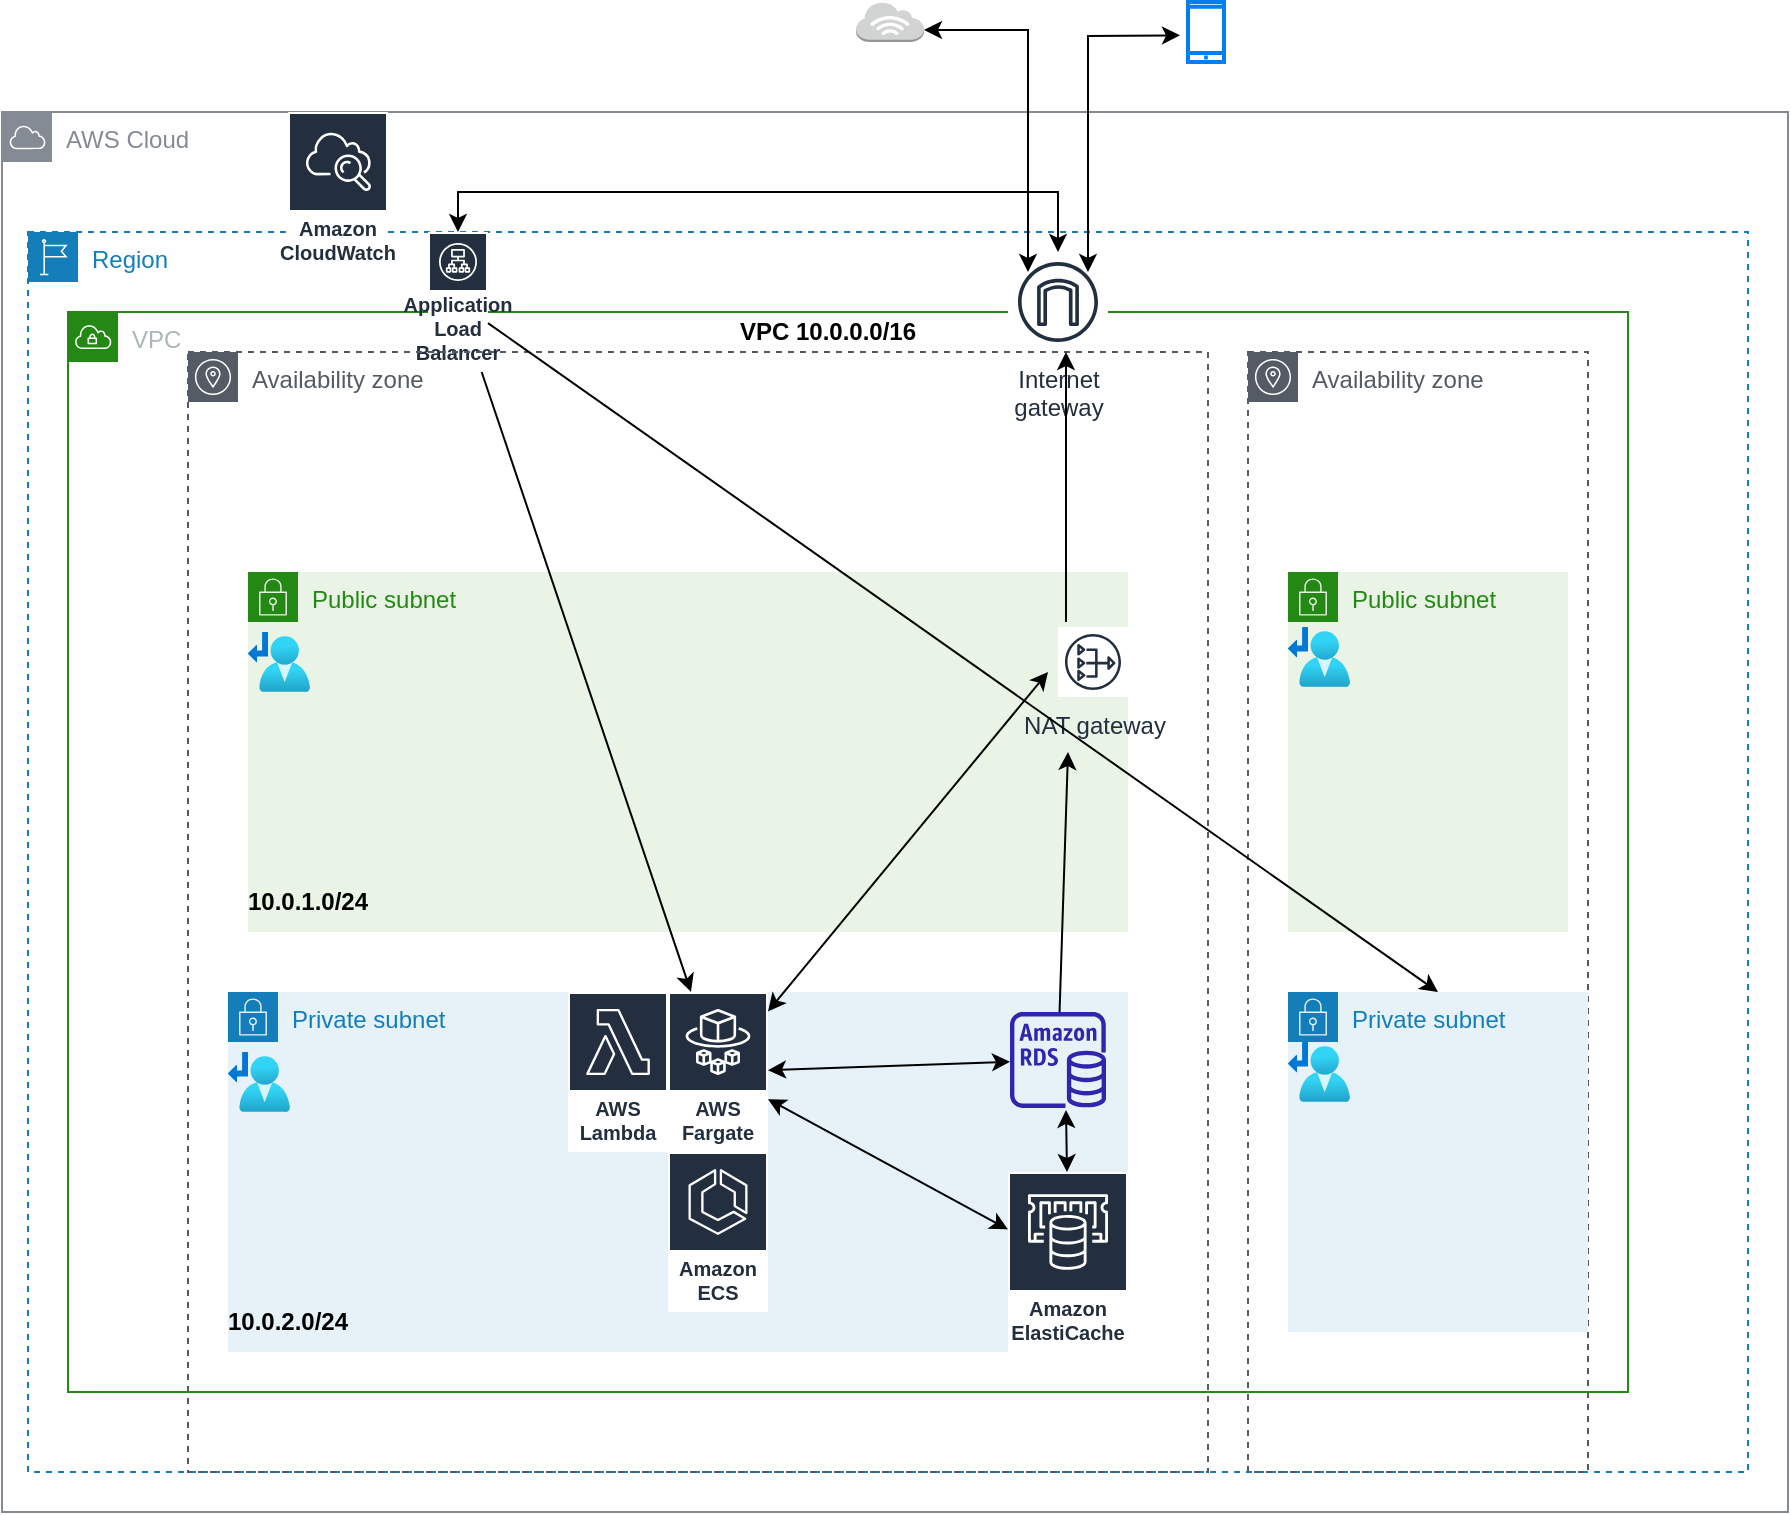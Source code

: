 <mxfile version="16.5.6" type="github">
  <diagram id="bJjdfScnOhEYDZ1nvRLR" name="Page-1">
    <mxGraphModel dx="2249" dy="1931" grid="1" gridSize="10" guides="1" tooltips="1" connect="1" arrows="1" fold="1" page="1" pageScale="1" pageWidth="827" pageHeight="1169" math="0" shadow="0">
      <root>
        <mxCell id="0" />
        <mxCell id="bB3c_y69kQhv3heVyW8m-2" parent="0" />
        <mxCell id="bB3c_y69kQhv3heVyW8m-3" value="Region" style="points=[[0,0],[0.25,0],[0.5,0],[0.75,0],[1,0],[1,0.25],[1,0.5],[1,0.75],[1,1],[0.75,1],[0.5,1],[0.25,1],[0,1],[0,0.75],[0,0.5],[0,0.25]];outlineConnect=0;gradientColor=none;html=1;whiteSpace=wrap;fontSize=12;fontStyle=0;container=1;pointerEvents=0;collapsible=0;recursiveResize=0;shape=mxgraph.aws4.group;grIcon=mxgraph.aws4.group_region;strokeColor=#147EBA;fillColor=none;verticalAlign=top;align=left;spacingLeft=30;fontColor=#147EBA;dashed=1;" parent="bB3c_y69kQhv3heVyW8m-2" vertex="1">
          <mxGeometry x="10" y="10" width="860" height="620" as="geometry" />
        </mxCell>
        <mxCell id="bB3c_y69kQhv3heVyW8m-5" value="VPC" style="points=[[0,0],[0.25,0],[0.5,0],[0.75,0],[1,0],[1,0.25],[1,0.5],[1,0.75],[1,1],[0.75,1],[0.5,1],[0.25,1],[0,1],[0,0.75],[0,0.5],[0,0.25]];outlineConnect=0;gradientColor=none;html=1;whiteSpace=wrap;fontSize=12;fontStyle=0;container=0;pointerEvents=0;collapsible=0;recursiveResize=0;shape=mxgraph.aws4.group;grIcon=mxgraph.aws4.group_vpc;strokeColor=#248814;fillColor=none;verticalAlign=top;align=left;spacingLeft=30;fontColor=#AAB7B8;dashed=0;" parent="bB3c_y69kQhv3heVyW8m-3" vertex="1">
          <mxGeometry x="20" y="40" width="780" height="540" as="geometry" />
        </mxCell>
        <UserObject label="&lt;b&gt;VPC 10.0.0.0/16&lt;/b&gt;" placeholders="1" name="Variable" id="bB3c_y69kQhv3heVyW8m-9">
          <mxCell style="text;html=1;strokeColor=none;fillColor=none;align=center;verticalAlign=middle;whiteSpace=wrap;overflow=hidden;" parent="bB3c_y69kQhv3heVyW8m-3" vertex="1">
            <mxGeometry x="345" y="40" width="110" height="20" as="geometry" />
          </mxCell>
        </UserObject>
        <mxCell id="rqBP-0w8A14e_5uNB48a-29" value="AWS Cloud" style="sketch=0;outlineConnect=0;gradientColor=none;html=1;whiteSpace=wrap;fontSize=12;fontStyle=0;shape=mxgraph.aws4.group;grIcon=mxgraph.aws4.group_aws_cloud;strokeColor=#858B94;fillColor=none;verticalAlign=top;align=left;spacingLeft=30;fontColor=#858B94;dashed=0;" parent="bB3c_y69kQhv3heVyW8m-3" vertex="1">
          <mxGeometry x="-13" y="-60" width="893" height="700" as="geometry" />
        </mxCell>
        <mxCell id="rqBP-0w8A14e_5uNB48a-33" value="Internet&#xa;gateway" style="sketch=0;outlineConnect=0;fontColor=#232F3E;gradientColor=none;strokeColor=#232F3E;fillColor=#ffffff;dashed=0;verticalLabelPosition=bottom;verticalAlign=top;align=center;html=1;fontSize=12;fontStyle=0;aspect=fixed;shape=mxgraph.aws4.resourceIcon;resIcon=mxgraph.aws4.internet_gateway;" parent="bB3c_y69kQhv3heVyW8m-3" vertex="1">
          <mxGeometry x="490" y="10" width="50" height="50" as="geometry" />
        </mxCell>
        <mxCell id="IcXUuV9AT2UmC7xQ3hC1-9" value="Application Load Balancer" style="sketch=0;outlineConnect=0;fontColor=#232F3E;gradientColor=none;strokeColor=#ffffff;fillColor=#232F3E;dashed=0;verticalLabelPosition=middle;verticalAlign=bottom;align=center;html=1;whiteSpace=wrap;fontSize=10;fontStyle=1;spacing=3;shape=mxgraph.aws4.productIcon;prIcon=mxgraph.aws4.application_load_balancer;" parent="bB3c_y69kQhv3heVyW8m-3" vertex="1">
          <mxGeometry x="200" width="30" height="70" as="geometry" />
        </mxCell>
        <mxCell id="IcXUuV9AT2UmC7xQ3hC1-13" value="" style="endArrow=classic;startArrow=classic;html=1;rounded=0;" parent="bB3c_y69kQhv3heVyW8m-3" source="IcXUuV9AT2UmC7xQ3hC1-9" edge="1">
          <mxGeometry width="50" height="50" relative="1" as="geometry">
            <mxPoint x="240" y="10" as="sourcePoint" />
            <mxPoint x="515" y="10" as="targetPoint" />
            <Array as="points">
              <mxPoint x="215" y="-20" />
              <mxPoint x="360" y="-20" />
              <mxPoint x="515" y="-20" />
            </Array>
          </mxGeometry>
        </mxCell>
        <mxCell id="bB3c_y69kQhv3heVyW8m-22" value="" style="outlineConnect=0;dashed=0;verticalLabelPosition=bottom;verticalAlign=top;align=center;html=1;shape=mxgraph.aws3.internet_3;fillColor=#D2D3D3;gradientColor=none;" parent="bB3c_y69kQhv3heVyW8m-2" vertex="1">
          <mxGeometry x="424" y="-105" width="34" height="20" as="geometry" />
        </mxCell>
        <mxCell id="vMngIz2PfXexnk4Se60b-8" value="Availability zone" style="sketch=0;outlineConnect=0;gradientColor=none;html=1;whiteSpace=wrap;fontSize=12;fontStyle=0;shape=mxgraph.aws4.group;grIcon=mxgraph.aws4.group_availability_zone;strokeColor=#545B64;fillColor=none;verticalAlign=top;align=left;spacingLeft=30;fontColor=#545B64;dashed=1;" parent="bB3c_y69kQhv3heVyW8m-2" vertex="1">
          <mxGeometry x="90" y="70" width="510" height="560" as="geometry" />
        </mxCell>
        <mxCell id="vMngIz2PfXexnk4Se60b-9" value="Availability zone" style="sketch=0;outlineConnect=0;gradientColor=none;html=1;whiteSpace=wrap;fontSize=12;fontStyle=0;shape=mxgraph.aws4.group;grIcon=mxgraph.aws4.group_availability_zone;strokeColor=#545B64;fillColor=none;verticalAlign=top;align=left;spacingLeft=30;fontColor=#545B64;dashed=1;" parent="bB3c_y69kQhv3heVyW8m-2" vertex="1">
          <mxGeometry x="620" y="70" width="170" height="560" as="geometry" />
        </mxCell>
        <mxCell id="vMngIz2PfXexnk4Se60b-11" value="Public subnet" style="points=[[0,0],[0.25,0],[0.5,0],[0.75,0],[1,0],[1,0.25],[1,0.5],[1,0.75],[1,1],[0.75,1],[0.5,1],[0.25,1],[0,1],[0,0.75],[0,0.5],[0,0.25]];outlineConnect=0;gradientColor=none;html=1;whiteSpace=wrap;fontSize=12;fontStyle=0;container=1;pointerEvents=0;collapsible=0;recursiveResize=0;shape=mxgraph.aws4.group;grIcon=mxgraph.aws4.group_security_group;grStroke=0;strokeColor=#248814;fillColor=#E9F3E6;verticalAlign=top;align=left;spacingLeft=30;fontColor=#248814;dashed=0;" parent="bB3c_y69kQhv3heVyW8m-2" vertex="1">
          <mxGeometry x="120" y="180" width="440" height="180" as="geometry" />
        </mxCell>
        <mxCell id="vMngIz2PfXexnk4Se60b-29" value="&lt;b&gt;10.0.1.0/24&lt;/b&gt;" style="text;html=1;strokeColor=none;fillColor=none;align=center;verticalAlign=middle;whiteSpace=wrap;rounded=0;" parent="vMngIz2PfXexnk4Se60b-11" vertex="1">
          <mxGeometry x="-1.11e-15" y="150" width="60" height="30" as="geometry" />
        </mxCell>
        <mxCell id="MNGYdxfxnVHck2uHR117-0" value="NAT gateway" style="sketch=0;outlineConnect=0;fontColor=#232F3E;gradientColor=none;strokeColor=#232F3E;fillColor=#ffffff;dashed=0;verticalLabelPosition=bottom;verticalAlign=top;align=center;html=1;fontSize=12;fontStyle=0;aspect=fixed;shape=mxgraph.aws4.resourceIcon;resIcon=mxgraph.aws4.nat_gateway;" parent="vMngIz2PfXexnk4Se60b-11" vertex="1">
          <mxGeometry x="405" y="27.5" width="35" height="35" as="geometry" />
        </mxCell>
        <mxCell id="vMngIz2PfXexnk4Se60b-12" value="Private subnet" style="points=[[0,0],[0.25,0],[0.5,0],[0.75,0],[1,0],[1,0.25],[1,0.5],[1,0.75],[1,1],[0.75,1],[0.5,1],[0.25,1],[0,1],[0,0.75],[0,0.5],[0,0.25]];outlineConnect=0;gradientColor=none;html=1;whiteSpace=wrap;fontSize=12;fontStyle=0;container=1;pointerEvents=0;collapsible=0;recursiveResize=0;shape=mxgraph.aws4.group;grIcon=mxgraph.aws4.group_security_group;grStroke=0;strokeColor=#147EBA;fillColor=#E6F2F8;verticalAlign=top;align=left;spacingLeft=30;fontColor=#147EBA;dashed=0;" parent="bB3c_y69kQhv3heVyW8m-2" vertex="1">
          <mxGeometry x="110" y="390" width="450" height="180" as="geometry" />
        </mxCell>
        <mxCell id="vMngIz2PfXexnk4Se60b-30" value="&lt;b&gt;10.0.2.0/24&lt;/b&gt;" style="text;html=1;strokeColor=none;fillColor=none;align=center;verticalAlign=middle;whiteSpace=wrap;rounded=0;" parent="vMngIz2PfXexnk4Se60b-12" vertex="1">
          <mxGeometry y="150" width="60" height="30" as="geometry" />
        </mxCell>
        <mxCell id="rqBP-0w8A14e_5uNB48a-16" value="" style="endArrow=classic;startArrow=classic;html=1;rounded=0;exitX=0.5;exitY=0;exitDx=0;exitDy=0;exitPerimeter=0;entryX=0.5;entryY=1;entryDx=0;entryDy=0;entryPerimeter=0;" parent="vMngIz2PfXexnk4Se60b-12" edge="1">
          <mxGeometry width="50" height="50" relative="1" as="geometry">
            <mxPoint x="419.5" y="90" as="sourcePoint" />
            <mxPoint x="419" y="59" as="targetPoint" />
          </mxGeometry>
        </mxCell>
        <mxCell id="rqBP-0w8A14e_5uNB48a-34" value="Amazon ECS" style="sketch=0;outlineConnect=0;fontColor=#232F3E;gradientColor=none;strokeColor=#ffffff;fillColor=#232F3E;dashed=0;verticalLabelPosition=middle;verticalAlign=bottom;align=center;html=1;whiteSpace=wrap;fontSize=10;fontStyle=1;spacing=3;shape=mxgraph.aws4.productIcon;prIcon=mxgraph.aws4.ecs;" parent="vMngIz2PfXexnk4Se60b-12" vertex="1">
          <mxGeometry x="220" y="80" width="50" height="80" as="geometry" />
        </mxCell>
        <mxCell id="rqBP-0w8A14e_5uNB48a-32" value="AWS Lambda" style="sketch=0;outlineConnect=0;fontColor=#232F3E;gradientColor=none;strokeColor=#ffffff;fillColor=#232F3E;dashed=0;verticalLabelPosition=middle;verticalAlign=bottom;align=center;html=1;whiteSpace=wrap;fontSize=10;fontStyle=1;spacing=3;shape=mxgraph.aws4.productIcon;prIcon=mxgraph.aws4.lambda;" parent="vMngIz2PfXexnk4Se60b-12" vertex="1">
          <mxGeometry x="170" width="50" height="80" as="geometry" />
        </mxCell>
        <object label="" local="10.0.0.0/16" internet_gatway="0.0.0.0/0" id="vMngIz2PfXexnk4Se60b-22">
          <mxCell style="aspect=fixed;html=1;points=[];align=center;image;fontSize=12;image=img/lib/azure2/networking/Route_Tables.svg;" parent="bB3c_y69kQhv3heVyW8m-2" vertex="1">
            <mxGeometry x="120" y="210" width="30.97" height="30" as="geometry" />
          </mxCell>
        </object>
        <object label="" local="10.0.0.0/16" NAT_gateway="0.0.0.0/0" id="vMngIz2PfXexnk4Se60b-34">
          <mxCell style="aspect=fixed;html=1;points=[];align=center;image;fontSize=12;image=img/lib/azure2/networking/Route_Tables.svg;" parent="bB3c_y69kQhv3heVyW8m-2" vertex="1">
            <mxGeometry x="110" y="420" width="30.97" height="30" as="geometry" />
          </mxCell>
        </object>
        <mxCell id="rqBP-0w8A14e_5uNB48a-8" value="" style="endArrow=classic;html=1;rounded=0;exitX=0.5;exitY=0;exitDx=0;exitDy=0;exitPerimeter=0;entryX=0.5;entryY=1;entryDx=0;entryDy=0;entryPerimeter=0;" parent="bB3c_y69kQhv3heVyW8m-2" edge="1">
          <mxGeometry width="50" height="50" relative="1" as="geometry">
            <mxPoint x="529" y="205" as="sourcePoint" />
            <mxPoint x="529" y="70" as="targetPoint" />
          </mxGeometry>
        </mxCell>
        <mxCell id="rqBP-0w8A14e_5uNB48a-25" value="" style="html=1;verticalLabelPosition=bottom;align=center;labelBackgroundColor=#ffffff;verticalAlign=top;strokeWidth=2;strokeColor=#0080F0;shadow=0;dashed=0;shape=mxgraph.ios7.icons.smartphone;" parent="bB3c_y69kQhv3heVyW8m-2" vertex="1">
          <mxGeometry x="590" y="-105" width="18" height="30" as="geometry" />
        </mxCell>
        <mxCell id="rqBP-0w8A14e_5uNB48a-30" value="" style="sketch=0;outlineConnect=0;fontColor=#232F3E;gradientColor=none;fillColor=#2E27AD;strokeColor=none;dashed=0;verticalLabelPosition=bottom;verticalAlign=top;align=center;html=1;fontSize=12;fontStyle=0;aspect=fixed;pointerEvents=1;shape=mxgraph.aws4.rds_instance;" parent="bB3c_y69kQhv3heVyW8m-2" vertex="1">
          <mxGeometry x="501" y="400" width="48" height="48" as="geometry" />
        </mxCell>
        <mxCell id="rqBP-0w8A14e_5uNB48a-35" value="Amazon ElastiCache" style="sketch=0;outlineConnect=0;fontColor=#232F3E;gradientColor=none;strokeColor=#ffffff;fillColor=#232F3E;dashed=0;verticalLabelPosition=middle;verticalAlign=bottom;align=center;html=1;whiteSpace=wrap;fontSize=10;fontStyle=1;spacing=3;shape=mxgraph.aws4.productIcon;prIcon=mxgraph.aws4.elasticache;" parent="bB3c_y69kQhv3heVyW8m-2" vertex="1">
          <mxGeometry x="500" y="480" width="60" height="90" as="geometry" />
        </mxCell>
        <mxCell id="IcXUuV9AT2UmC7xQ3hC1-4" value="Amazon CloudWatch" style="sketch=0;outlineConnect=0;fontColor=#232F3E;gradientColor=none;strokeColor=#ffffff;fillColor=#232F3E;dashed=0;verticalLabelPosition=middle;verticalAlign=bottom;align=center;html=1;whiteSpace=wrap;fontSize=10;fontStyle=1;spacing=3;shape=mxgraph.aws4.productIcon;prIcon=mxgraph.aws4.cloudwatch;" parent="bB3c_y69kQhv3heVyW8m-2" vertex="1">
          <mxGeometry x="140" y="-50" width="50" height="80" as="geometry" />
        </mxCell>
        <mxCell id="IcXUuV9AT2UmC7xQ3hC1-6" value="" style="endArrow=classic;startArrow=classic;html=1;rounded=0;entryX=1;entryY=0.7;entryDx=0;entryDy=0;entryPerimeter=0;" parent="bB3c_y69kQhv3heVyW8m-2" target="bB3c_y69kQhv3heVyW8m-22" edge="1">
          <mxGeometry width="50" height="50" relative="1" as="geometry">
            <mxPoint x="510" y="30" as="sourcePoint" />
            <mxPoint x="500" y="90" as="targetPoint" />
            <Array as="points">
              <mxPoint x="510" y="-91" />
            </Array>
          </mxGeometry>
        </mxCell>
        <mxCell id="IcXUuV9AT2UmC7xQ3hC1-7" value="" style="endArrow=classic;startArrow=classic;html=1;rounded=0;entryX=-0.222;entryY=0.556;entryDx=0;entryDy=0;entryPerimeter=0;" parent="bB3c_y69kQhv3heVyW8m-2" target="rqBP-0w8A14e_5uNB48a-25" edge="1">
          <mxGeometry width="50" height="50" relative="1" as="geometry">
            <mxPoint x="540" y="30" as="sourcePoint" />
            <mxPoint x="500" y="90" as="targetPoint" />
            <Array as="points">
              <mxPoint x="540" y="-88" />
            </Array>
          </mxGeometry>
        </mxCell>
        <mxCell id="D9VALRkUAMXKh0SZOkRN-1" value="AWS Fargate" style="sketch=0;outlineConnect=0;fontColor=#232F3E;gradientColor=none;strokeColor=#ffffff;fillColor=#232F3E;dashed=0;verticalLabelPosition=middle;verticalAlign=bottom;align=center;html=1;whiteSpace=wrap;fontSize=10;fontStyle=1;spacing=3;shape=mxgraph.aws4.productIcon;prIcon=mxgraph.aws4.fargate;" parent="bB3c_y69kQhv3heVyW8m-2" vertex="1">
          <mxGeometry x="330" y="390" width="50" height="80" as="geometry" />
        </mxCell>
        <mxCell id="OY6RlckYygNIQEczdXE7-1" value="" style="endArrow=classic;html=1;rounded=0;" edge="1" parent="bB3c_y69kQhv3heVyW8m-2" source="IcXUuV9AT2UmC7xQ3hC1-9" target="D9VALRkUAMXKh0SZOkRN-1">
          <mxGeometry width="50" height="50" relative="1" as="geometry">
            <mxPoint x="470" y="280" as="sourcePoint" />
            <mxPoint x="520" y="230" as="targetPoint" />
          </mxGeometry>
        </mxCell>
        <mxCell id="OY6RlckYygNIQEczdXE7-3" value="Public subnet" style="points=[[0,0],[0.25,0],[0.5,0],[0.75,0],[1,0],[1,0.25],[1,0.5],[1,0.75],[1,1],[0.75,1],[0.5,1],[0.25,1],[0,1],[0,0.75],[0,0.5],[0,0.25]];outlineConnect=0;gradientColor=none;html=1;whiteSpace=wrap;fontSize=12;fontStyle=0;container=1;pointerEvents=0;collapsible=0;recursiveResize=0;shape=mxgraph.aws4.group;grIcon=mxgraph.aws4.group_security_group;grStroke=0;strokeColor=#248814;fillColor=#E9F3E6;verticalAlign=top;align=left;spacingLeft=30;fontColor=#248814;dashed=0;" vertex="1" parent="bB3c_y69kQhv3heVyW8m-2">
          <mxGeometry x="640" y="180" width="140" height="180" as="geometry" />
        </mxCell>
        <object label="" local="10.0.0.0/16" internet_gatway="0.0.0.0/0" id="OY6RlckYygNIQEczdXE7-6">
          <mxCell style="aspect=fixed;html=1;points=[];align=center;image;fontSize=12;image=img/lib/azure2/networking/Route_Tables.svg;" vertex="1" parent="OY6RlckYygNIQEczdXE7-3">
            <mxGeometry y="27.5" width="30.97" height="30" as="geometry" />
          </mxCell>
        </object>
        <mxCell id="OY6RlckYygNIQEczdXE7-4" value="Private subnet" style="points=[[0,0],[0.25,0],[0.5,0],[0.75,0],[1,0],[1,0.25],[1,0.5],[1,0.75],[1,1],[0.75,1],[0.5,1],[0.25,1],[0,1],[0,0.75],[0,0.5],[0,0.25]];outlineConnect=0;gradientColor=none;html=1;whiteSpace=wrap;fontSize=12;fontStyle=0;container=1;pointerEvents=0;collapsible=0;recursiveResize=0;shape=mxgraph.aws4.group;grIcon=mxgraph.aws4.group_security_group;grStroke=0;strokeColor=#147EBA;fillColor=#E6F2F8;verticalAlign=top;align=left;spacingLeft=30;fontColor=#147EBA;dashed=0;" vertex="1" parent="bB3c_y69kQhv3heVyW8m-2">
          <mxGeometry x="640" y="390" width="150" height="170" as="geometry" />
        </mxCell>
        <object label="" local="10.0.0.0/16" NAT_gateway="0.0.0.0/0" id="OY6RlckYygNIQEczdXE7-7">
          <mxCell style="aspect=fixed;html=1;points=[];align=center;image;fontSize=12;image=img/lib/azure2/networking/Route_Tables.svg;" vertex="1" parent="OY6RlckYygNIQEczdXE7-4">
            <mxGeometry y="25" width="30.97" height="30" as="geometry" />
          </mxCell>
        </object>
        <mxCell id="OY6RlckYygNIQEczdXE7-5" value="" style="endArrow=classic;html=1;rounded=0;entryX=0.5;entryY=0;entryDx=0;entryDy=0;" edge="1" parent="bB3c_y69kQhv3heVyW8m-2" source="IcXUuV9AT2UmC7xQ3hC1-9" target="OY6RlckYygNIQEczdXE7-4">
          <mxGeometry width="50" height="50" relative="1" as="geometry">
            <mxPoint x="470" y="280" as="sourcePoint" />
            <mxPoint x="520" y="230" as="targetPoint" />
          </mxGeometry>
        </mxCell>
        <mxCell id="OY6RlckYygNIQEczdXE7-14" value="" style="endArrow=classic;html=1;rounded=0;" edge="1" parent="bB3c_y69kQhv3heVyW8m-2" source="rqBP-0w8A14e_5uNB48a-30">
          <mxGeometry width="50" height="50" relative="1" as="geometry">
            <mxPoint x="470" y="280" as="sourcePoint" />
            <mxPoint x="530" y="270" as="targetPoint" />
          </mxGeometry>
        </mxCell>
        <mxCell id="OY6RlckYygNIQEczdXE7-15" value="" style="endArrow=classic;startArrow=classic;html=1;rounded=0;" edge="1" parent="bB3c_y69kQhv3heVyW8m-2" source="D9VALRkUAMXKh0SZOkRN-1">
          <mxGeometry width="50" height="50" relative="1" as="geometry">
            <mxPoint x="470" y="280" as="sourcePoint" />
            <mxPoint x="520" y="230" as="targetPoint" />
          </mxGeometry>
        </mxCell>
        <mxCell id="OY6RlckYygNIQEczdXE7-18" value="" style="endArrow=classic;startArrow=classic;html=1;rounded=0;" edge="1" parent="bB3c_y69kQhv3heVyW8m-2" source="rqBP-0w8A14e_5uNB48a-30" target="D9VALRkUAMXKh0SZOkRN-1">
          <mxGeometry width="50" height="50" relative="1" as="geometry">
            <mxPoint x="470" y="280" as="sourcePoint" />
            <mxPoint x="520" y="230" as="targetPoint" />
          </mxGeometry>
        </mxCell>
        <mxCell id="OY6RlckYygNIQEczdXE7-19" value="" style="endArrow=classic;startArrow=classic;html=1;rounded=0;" edge="1" parent="bB3c_y69kQhv3heVyW8m-2" source="D9VALRkUAMXKh0SZOkRN-1" target="rqBP-0w8A14e_5uNB48a-35">
          <mxGeometry width="50" height="50" relative="1" as="geometry">
            <mxPoint x="470" y="280" as="sourcePoint" />
            <mxPoint x="520" y="230" as="targetPoint" />
          </mxGeometry>
        </mxCell>
      </root>
    </mxGraphModel>
  </diagram>
</mxfile>
